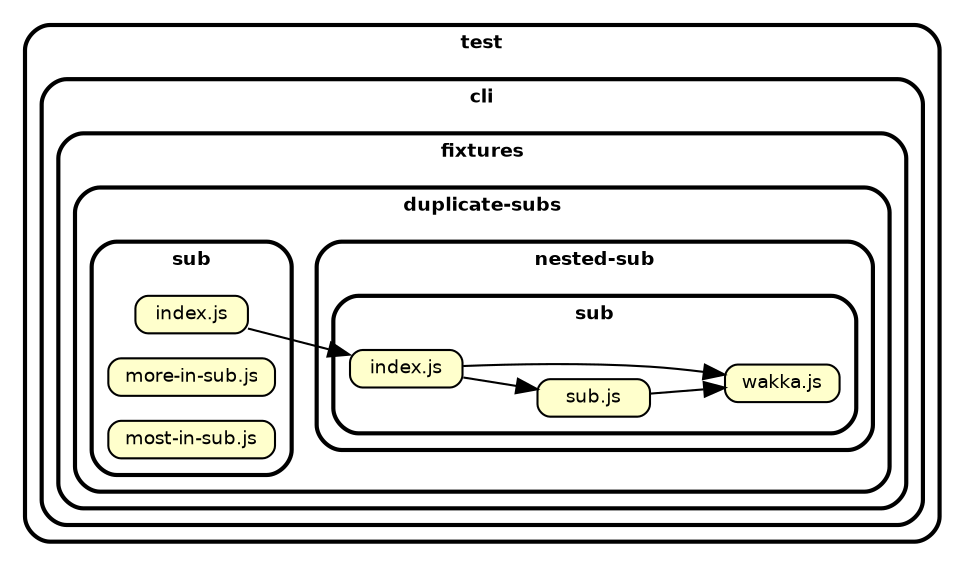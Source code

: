 digraph "dependency-cruiser output"{
    ordering=out
    rankdir=LR
    splines=true
    overlap=false
    nodesep=0.16
    fontname="Helvetica-bold"
    fontsize=9
    style="rounded,bold"
    compound=true
    node [shape=box style="rounded, filled" fillcolor="#ffffcc" height=0.2 fontname=Helvetica fontsize=9]
    edge [color=black arrowhead=normal fontname=Helvetica fontsize=9]

    subgraph "cluster_/test" {label="test" subgraph "cluster_/test/cli" {label="cli" subgraph "cluster_/test/cli/fixtures" {label="fixtures" subgraph "cluster_/test/cli/fixtures/duplicate-subs" {label="duplicate-subs" subgraph "cluster_/test/cli/fixtures/duplicate-subs/nested-sub" {label="nested-sub" subgraph "cluster_/test/cli/fixtures/duplicate-subs/nested-sub/sub" {label="sub" "test/cli/fixtures/duplicate-subs/nested-sub/sub/index.js" [label="index.js" URL="test/cli/fixtures/duplicate-subs/nested-sub/sub/index.js"] } } } } } }
    subgraph "cluster_/test" {label="test" subgraph "cluster_/test/cli" {label="cli" subgraph "cluster_/test/cli/fixtures" {label="fixtures" subgraph "cluster_/test/cli/fixtures/duplicate-subs" {label="duplicate-subs" subgraph "cluster_/test/cli/fixtures/duplicate-subs/nested-sub" {label="nested-sub" subgraph "cluster_/test/cli/fixtures/duplicate-subs/nested-sub/sub" {label="sub" "test/cli/fixtures/duplicate-subs/nested-sub/sub/sub.js" [label="sub.js" URL="test/cli/fixtures/duplicate-subs/nested-sub/sub/sub.js"] } } } } } }
    subgraph "cluster_/test" {label="test" subgraph "cluster_/test/cli" {label="cli" subgraph "cluster_/test/cli/fixtures" {label="fixtures" subgraph "cluster_/test/cli/fixtures/duplicate-subs" {label="duplicate-subs" subgraph "cluster_/test/cli/fixtures/duplicate-subs/nested-sub" {label="nested-sub" subgraph "cluster_/test/cli/fixtures/duplicate-subs/nested-sub/sub" {label="sub" "test/cli/fixtures/duplicate-subs/nested-sub/sub/wakka.js" [label="wakka.js" URL="test/cli/fixtures/duplicate-subs/nested-sub/sub/wakka.js"] } } } } } }
    subgraph "cluster_/test" {label="test" subgraph "cluster_/test/cli" {label="cli" subgraph "cluster_/test/cli/fixtures" {label="fixtures" subgraph "cluster_/test/cli/fixtures/duplicate-subs" {label="duplicate-subs" subgraph "cluster_/test/cli/fixtures/duplicate-subs/sub" {label="sub" "test/cli/fixtures/duplicate-subs/sub/index.js" [label="index.js" URL="test/cli/fixtures/duplicate-subs/sub/index.js"] } } } } }
    subgraph "cluster_/test" {label="test" subgraph "cluster_/test/cli" {label="cli" subgraph "cluster_/test/cli/fixtures" {label="fixtures" subgraph "cluster_/test/cli/fixtures/duplicate-subs" {label="duplicate-subs" subgraph "cluster_/test/cli/fixtures/duplicate-subs/sub" {label="sub" "test/cli/fixtures/duplicate-subs/sub/more-in-sub.js" [label="more-in-sub.js" URL="test/cli/fixtures/duplicate-subs/sub/more-in-sub.js"] } } } } }
    subgraph "cluster_/test" {label="test" subgraph "cluster_/test/cli" {label="cli" subgraph "cluster_/test/cli/fixtures" {label="fixtures" subgraph "cluster_/test/cli/fixtures/duplicate-subs" {label="duplicate-subs" subgraph "cluster_/test/cli/fixtures/duplicate-subs/sub" {label="sub" "test/cli/fixtures/duplicate-subs/sub/most-in-sub.js" [label="most-in-sub.js" URL="test/cli/fixtures/duplicate-subs/sub/most-in-sub.js"] } } } } }

    "test/cli/fixtures/duplicate-subs/nested-sub/sub/index.js" -> "test/cli/fixtures/duplicate-subs/nested-sub/sub/sub.js"
    "test/cli/fixtures/duplicate-subs/nested-sub/sub/index.js" -> "test/cli/fixtures/duplicate-subs/nested-sub/sub/wakka.js"
    "test/cli/fixtures/duplicate-subs/nested-sub/sub/sub.js" -> "test/cli/fixtures/duplicate-subs/nested-sub/sub/wakka.js"
    "test/cli/fixtures/duplicate-subs/sub/index.js" -> "test/cli/fixtures/duplicate-subs/nested-sub/sub/index.js"
}
